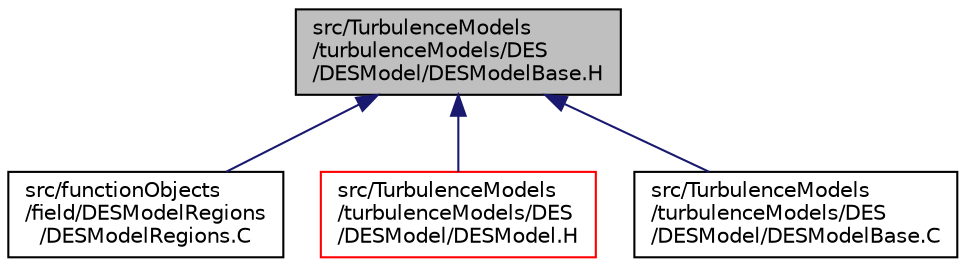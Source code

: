 digraph "src/TurbulenceModels/turbulenceModels/DES/DESModel/DESModelBase.H"
{
  bgcolor="transparent";
  edge [fontname="Helvetica",fontsize="10",labelfontname="Helvetica",labelfontsize="10"];
  node [fontname="Helvetica",fontsize="10",shape=record];
  Node1 [label="src/TurbulenceModels\l/turbulenceModels/DES\l/DESModel/DESModelBase.H",height=0.2,width=0.4,color="black", fillcolor="grey75", style="filled" fontcolor="black"];
  Node1 -> Node2 [dir="back",color="midnightblue",fontsize="10",style="solid",fontname="Helvetica"];
  Node2 [label="src/functionObjects\l/field/DESModelRegions\l/DESModelRegions.C",height=0.2,width=0.4,color="black",URL="$DESModelRegions_8C.html"];
  Node1 -> Node3 [dir="back",color="midnightblue",fontsize="10",style="solid",fontname="Helvetica"];
  Node3 [label="src/TurbulenceModels\l/turbulenceModels/DES\l/DESModel/DESModel.H",height=0.2,width=0.4,color="red",URL="$DESModel_8H.html"];
  Node1 -> Node4 [dir="back",color="midnightblue",fontsize="10",style="solid",fontname="Helvetica"];
  Node4 [label="src/TurbulenceModels\l/turbulenceModels/DES\l/DESModel/DESModelBase.C",height=0.2,width=0.4,color="black",URL="$DESModelBase_8C.html"];
}
